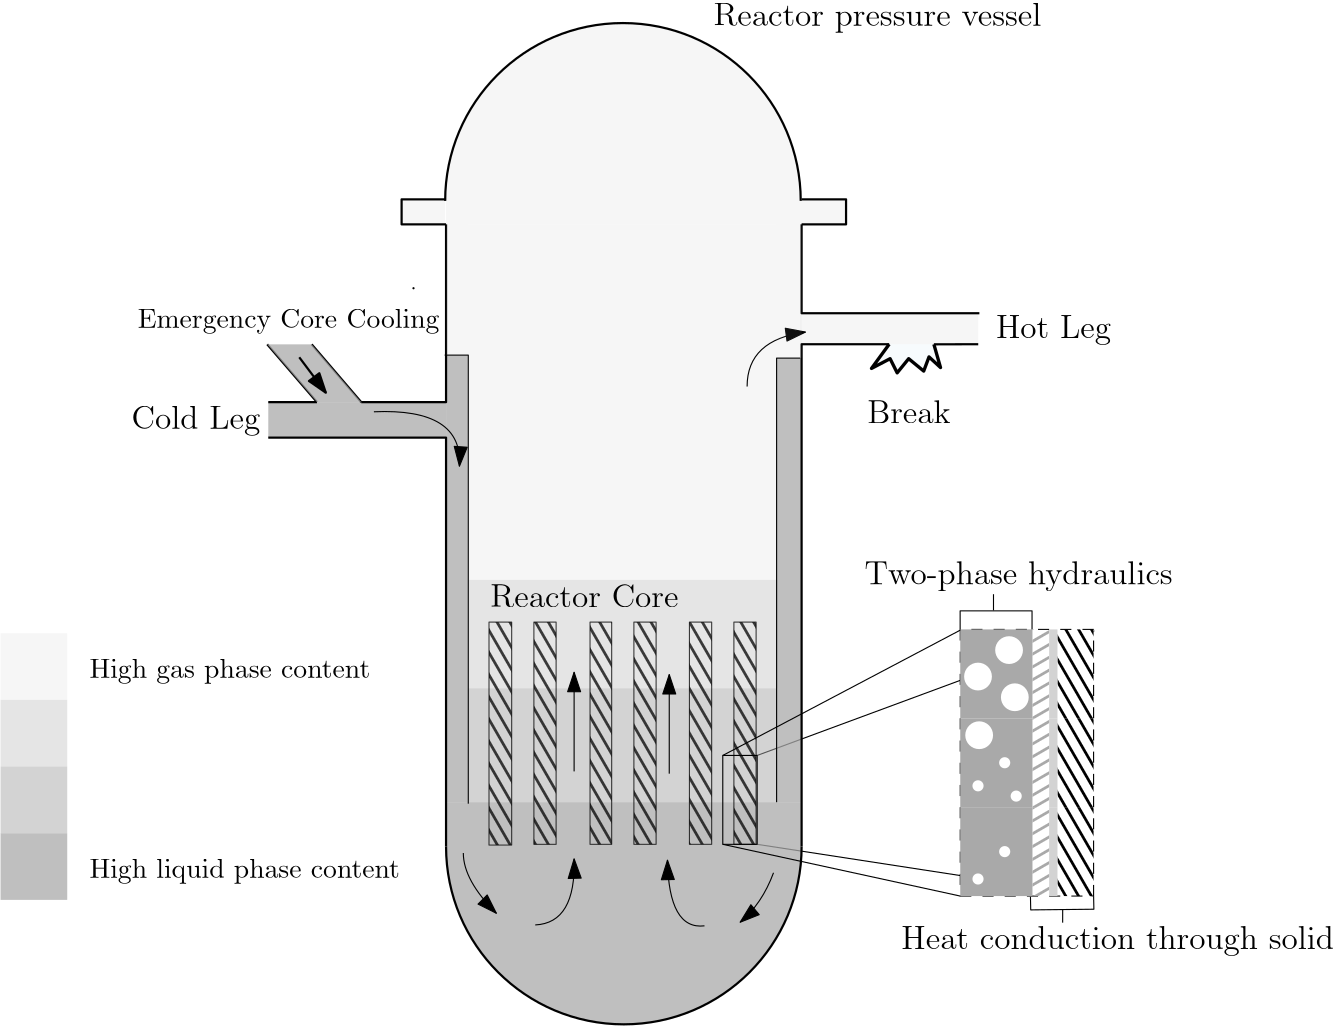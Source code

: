 <?xml version="1.0"?>
<!DOCTYPE ipe SYSTEM "ipe.dtd">
<ipe version="70206" creator="Ipe 7.2.7">
<info created="D:20170501110047" modified="D:20171209151650"/>
<ipestyle name="basic">
<symbol name="arrow/arc(spx)">
<path stroke="sym-stroke" fill="sym-stroke" pen="sym-pen">
0 0 m
-1 0.333 l
-1 -0.333 l
h
</path>
</symbol>
<symbol name="arrow/farc(spx)">
<path stroke="sym-stroke" fill="white" pen="sym-pen">
0 0 m
-1 0.333 l
-1 -0.333 l
h
</path>
</symbol>
<symbol name="arrow/ptarc(spx)">
<path stroke="sym-stroke" fill="sym-stroke" pen="sym-pen">
0 0 m
-1 0.333 l
-0.8 0 l
-1 -0.333 l
h
</path>
</symbol>
<symbol name="arrow/fptarc(spx)">
<path stroke="sym-stroke" fill="white" pen="sym-pen">
0 0 m
-1 0.333 l
-0.8 0 l
-1 -0.333 l
h
</path>
</symbol>
<symbol name="mark/circle(sx)" transformations="translations">
<path fill="sym-stroke">
0.6 0 0 0.6 0 0 e
0.4 0 0 0.4 0 0 e
</path>
</symbol>
<symbol name="mark/disk(sx)" transformations="translations">
<path fill="sym-stroke">
0.6 0 0 0.6 0 0 e
</path>
</symbol>
<symbol name="mark/fdisk(sfx)" transformations="translations">
<group>
<path fill="sym-fill">
0.5 0 0 0.5 0 0 e
</path>
<path fill="sym-stroke" fillrule="eofill">
0.6 0 0 0.6 0 0 e
0.4 0 0 0.4 0 0 e
</path>
</group>
</symbol>
<symbol name="mark/box(sx)" transformations="translations">
<path fill="sym-stroke" fillrule="eofill">
-0.6 -0.6 m
0.6 -0.6 l
0.6 0.6 l
-0.6 0.6 l
h
-0.4 -0.4 m
0.4 -0.4 l
0.4 0.4 l
-0.4 0.4 l
h
</path>
</symbol>
<symbol name="mark/square(sx)" transformations="translations">
<path fill="sym-stroke">
-0.6 -0.6 m
0.6 -0.6 l
0.6 0.6 l
-0.6 0.6 l
h
</path>
</symbol>
<symbol name="mark/fsquare(sfx)" transformations="translations">
<group>
<path fill="sym-fill">
-0.5 -0.5 m
0.5 -0.5 l
0.5 0.5 l
-0.5 0.5 l
h
</path>
<path fill="sym-stroke" fillrule="eofill">
-0.6 -0.6 m
0.6 -0.6 l
0.6 0.6 l
-0.6 0.6 l
h
-0.4 -0.4 m
0.4 -0.4 l
0.4 0.4 l
-0.4 0.4 l
h
</path>
</group>
</symbol>
<symbol name="mark/cross(sx)" transformations="translations">
<group>
<path fill="sym-stroke">
-0.43 -0.57 m
0.57 0.43 l
0.43 0.57 l
-0.57 -0.43 l
h
</path>
<path fill="sym-stroke">
-0.43 0.57 m
0.57 -0.43 l
0.43 -0.57 l
-0.57 0.43 l
h
</path>
</group>
</symbol>
<symbol name="arrow/fnormal(spx)">
<path stroke="sym-stroke" fill="white" pen="sym-pen">
0 0 m
-1 0.333 l
-1 -0.333 l
h
</path>
</symbol>
<symbol name="arrow/pointed(spx)">
<path stroke="sym-stroke" fill="sym-stroke" pen="sym-pen">
0 0 m
-1 0.333 l
-0.8 0 l
-1 -0.333 l
h
</path>
</symbol>
<symbol name="arrow/fpointed(spx)">
<path stroke="sym-stroke" fill="white" pen="sym-pen">
0 0 m
-1 0.333 l
-0.8 0 l
-1 -0.333 l
h
</path>
</symbol>
<symbol name="arrow/linear(spx)">
<path stroke="sym-stroke" pen="sym-pen">
-1 0.333 m
0 0 l
-1 -0.333 l
</path>
</symbol>
<symbol name="arrow/fdouble(spx)">
<path stroke="sym-stroke" fill="white" pen="sym-pen">
0 0 m
-1 0.333 l
-1 -0.333 l
h
-1 0 m
-2 0.333 l
-2 -0.333 l
h
</path>
</symbol>
<symbol name="arrow/double(spx)">
<path stroke="sym-stroke" fill="sym-stroke" pen="sym-pen">
0 0 m
-1 0.333 l
-1 -0.333 l
h
-1 0 m
-2 0.333 l
-2 -0.333 l
h
</path>
</symbol>
<pen name="heavier" value="0.8"/>
<pen name="fat" value="1.2"/>
<pen name="ultrafat" value="2"/>
<symbolsize name="large" value="5"/>
<symbolsize name="small" value="2"/>
<symbolsize name="tiny" value="1.1"/>
<arrowsize name="large" value="10"/>
<arrowsize name="small" value="5"/>
<arrowsize name="tiny" value="3"/>
<color name="red" value="1 0 0"/>
<color name="green" value="0 1 0"/>
<color name="blue" value="0 0 1"/>
<color name="yellow" value="1 1 0"/>
<color name="orange" value="1 0.647 0"/>
<color name="gold" value="1 0.843 0"/>
<color name="purple" value="0.627 0.125 0.941"/>
<color name="gray" value="0.745"/>
<color name="brown" value="0.647 0.165 0.165"/>
<color name="navy" value="0 0 0.502"/>
<color name="pink" value="1 0.753 0.796"/>
<color name="seagreen" value="0.18 0.545 0.341"/>
<color name="turquoise" value="0.251 0.878 0.816"/>
<color name="violet" value="0.933 0.51 0.933"/>
<color name="darkblue" value="0 0 0.545"/>
<color name="darkcyan" value="0 0.545 0.545"/>
<color name="darkgray" value="0.663"/>
<color name="darkgreen" value="0 0.392 0"/>
<color name="darkmagenta" value="0.545 0 0.545"/>
<color name="darkorange" value="1 0.549 0"/>
<color name="darkred" value="0.545 0 0"/>
<color name="lightblue" value="0.678 0.847 0.902"/>
<color name="lightcyan" value="0.878 1 1"/>
<color name="lightgray" value="0.827"/>
<color name="lightgreen" value="0.565 0.933 0.565"/>
<color name="lightyellow" value="1 1 0.878"/>
<dashstyle name="dashed" value="[4] 0"/>
<dashstyle name="dotted" value="[1 3] 0"/>
<dashstyle name="dash dotted" value="[4 2 1 2] 0"/>
<dashstyle name="dash dot dotted" value="[4 2 1 2 1 2] 0"/>
<textsize name="large" value="\large"/>
<textsize name="Large" value="\Large"/>
<textsize name="LARGE" value="\LARGE"/>
<textsize name="huge" value="\huge"/>
<textsize name="Huge" value="\Huge"/>
<textsize name="small" value="\small"/>
<textsize name="footnote" value="\footnotesize"/>
<textsize name="tiny" value="\tiny"/>
<textstyle name="center" begin="\begin{center}" end="\end{center}"/>
<textstyle name="itemize" begin="\begin{itemize}" end="\end{itemize}"/>
<textstyle name="item" begin="\begin{itemize}\item{}" end="\end{itemize}"/>
<gridsize name="4 pts" value="4"/>
<gridsize name="8 pts (~3 mm)" value="8"/>
<gridsize name="16 pts (~6 mm)" value="16"/>
<gridsize name="32 pts (~12 mm)" value="32"/>
<gridsize name="10 pts (~3.5 mm)" value="10"/>
<gridsize name="20 pts (~7 mm)" value="20"/>
<gridsize name="14 pts (~5 mm)" value="14"/>
<gridsize name="28 pts (~10 mm)" value="28"/>
<gridsize name="56 pts (~20 mm)" value="56"/>
<anglesize name="90 deg" value="90"/>
<anglesize name="60 deg" value="60"/>
<anglesize name="45 deg" value="45"/>
<anglesize name="30 deg" value="30"/>
<anglesize name="22.5 deg" value="22.5"/>
<opacity name="10%" value="0.1"/>
<opacity name="30%" value="0.3"/>
<opacity name="50%" value="0.5"/>
<opacity name="75%" value="0.75"/>
<tiling name="falling" angle="-60" step="4" width="1"/>
<tiling name="rising" angle="30" step="4" width="1"/>
</ipestyle>
<page>
<layer name="alpha"/>
<view layers="alpha" active="alpha"/>
<path layer="alpha" matrix="0.540671 0 0 0.58198 174.617 172.52" stroke="black">
240 384 m
464 352 l
</path>
<path matrix="0.541846 0 0 1.40264 174.335 -200.38" stroke="black">
240 448 m
464 480 l
</path>
<path matrix="0.6 0 0 0.75 147.089 113.376" stroke="black" fill="white" dash="dashed">
384 480 m
384 352 l
464 352 l
464 480 l
h
</path>
<path matrix="1 0 0 1 128.379 -116.804" fill="darkgray" opacity="75%">
192 512 m
64 0 0 -64 128 512 64 512 a
64 528 m
64 512 l
192 512 l
192 528 l
192 528 l
192 528 l
h
</path>
<path matrix="1.14518 0 0 0.993308 91.0691 2.75203" fill="darkgray" opacity="75%">
192.379 572.126 m
192.379 411.196 l
200.238 411.196 l
200.238 572.126 l
h
</path>
<path fill="darkgray" opacity="75%">
192.379 572.126 m
192.379 411.196 l
200.238 411.196 l
200.238 572.126 l
h
</path>
<path matrix="0.8685 0 0 1 89.0705 11.1963" fill="darkgray" opacity="30%">
128 480 m
128 440.982 l
256.492 440.982 l
256.492 480 l
h
</path>
<path fill="darkgray" opacity="75%">
192.379 555.196 m
192.379 542.412 l
128.379 542.412 l
128.379 555.196 l
h
</path>
<path matrix="1 0 0 1 -0.414063 0" fill="darkgray" opacity="10%">
320.379 587.196 m
320.379 576.045 l
384.379 576.045 l
384.379 587.196 l
h
</path>
<path matrix="1 0 0 1 64.3785 43.1963" fill="darkgray" opacity="10%">
255.682 584.462 m
64 0 0 64 191.682 584.462 127.682 584.462 a
128 576 m
112 576 l
112 585 l
128 585 l
256 576 m
272 576 l
272 585 l
256 585 l
127.682 584.462 m
127.682 576 l
256 576 l
256 584.462 l
h
</path>
<path matrix="1 0 0 1 128.06 51.658" stroke="black" pen="heavier">
192 576 m
64 0 0 64 128 576 64 576 a
</path>
<path matrix="0.864957 0 0 3.28054 89.5239 -955.462" fill="darkgray" opacity="10%">
128 480 m
128 440.982 l
256.492 440.982 l
256.492 480 l
h
</path>
<path matrix="0.868282 0 0 0.853791 89.0983 69.6797" fill="darkgray" opacity="50%">
128 448 m
128 400 l
256 400 l
256 448 l
h
</path>
<path matrix="1 0 0 1 128.379 -116.804" stroke="black" pen="heavier">
192 512 m
64 0 0 -64 128 512 64 512 a
</path>
<path matrix="1 0 0 1.15012 64.3785 -46.4504" stroke="black" pen="heavier">
128 384 m
128 512 l
128 512 l
64 512 l
</path>
<path matrix="0.492548 0 0 1.41288 194.286 -147.349" stroke="black" pen="heavier">
256 384 m
256 512 l
320 512 l
</path>
<path matrix="0.477207 0 0 2 131.296 -532.804" stroke="black" pen="heavier">
64 544 m
128 544 l
128 576 l
</path>
<path matrix="1 0 0 1 64.3785 43.1963" stroke="black" pen="heavier">
320 544 m
256 544 l
256 576 l
</path>
<path matrix="1 0 0 1 64.3785 43.1963" stroke="black" pen="heavier">
128 576 m
112 576 l
112 585 l
128 585 l
</path>
<path matrix="1 0 0 1 64.3785 11.1963" stroke="black" pen="heavier" cap="1">
116.28 585.002 m
116.28 585.002 l
</path>
<path matrix="1 0 0 1 208.379 43.1963" stroke="black" pen="heavier">
112 576 m
128 576 l
128 585 l
112 585 l
</path>
<path matrix="1.33333 0 0 1 10.6667 12" stroke="0" fill="black" opacity="75%" tiling="falling">
160 464 m
160 384 l
166 384 l
166 464 l
h
</path>
<path matrix="1.29797 0 0 1 36.537 12" stroke="0" fill="black" opacity="75%" tiling="falling">
160 464 m
160 384 l
166 384 l
166 464 l
h
</path>
<path matrix="1.33333 0 0 1 46.6667 12" stroke="0" fill="black" opacity="75%" tiling="falling">
160 464 m
160 384 l
166 384 l
166 464 l
h
</path>
<path matrix="1.33333 0 0 1 66.6667 12" stroke="0" fill="black" opacity="75%" tiling="falling">
160 464 m
160 384 l
166 384 l
166 464 l
h
</path>
<path matrix="1.35997 0 0 1.00332 -9.75447 10.4601" stroke="0" fill="black" opacity="75%" tiling="falling">
160 464 m
160 384 l
166 384 l
166 464 l
h
</path>
<path matrix="1.33333 0 0 1 -16 12" stroke="0" fill="black" opacity="75%" tiling="falling">
240 464 m
240 384 l
234 384 l
234 464 l
h
</path>
<path matrix="1 0 0 1 64.3785 11.1963" stroke="black">
127.5 560.93 m
136 560.93 l
136 399.445 l
</path>
<path matrix="1 0 0 1 -22.5114 9.3763" fill="darkgray">
400 464 m
400 432 l
426 432 l
426 464 l
h
</path>
<path matrix="1 0 0 1 -22.5114 9.3763" fill="darkgray">
400 432 m
400 400 l
426 400 l
426 432 l
h
</path>
<path matrix="1 0 0 1 -22.5114 9.3763" fill="darkgray">
400 400 m
400 368 l
426 368 l
426 400 l
h
</path>
<path matrix="1 0 0 1 -22.5114 9.3763" fill="1">
2 0 0 2 416 384 e
</path>
<path matrix="1 0 0 1 -22.5114 41.3763" fill="1">
2 0 0 2 416 384 e
</path>
<path matrix="1 0 0 1 -32.1154 33.064" fill="1">
2 0 0 2 416 384 e
</path>
<path matrix="1 0 0 1 -32.1154 -0.475133" fill="1">
2 0 0 2 416 384 e
</path>
<path matrix="1 0 0 1 -31.7013 51.2827" fill="1">
5 0 0 5 416 384 e
</path>
<path matrix="1 0 0 1 -32.1153 72.4003" fill="1">
5 0 0 5 416 384 e
</path>
<path matrix="1 0 0 1 -18.8653 64.9471" fill="1">
5 0 0 5 416 384 e
</path>
<path matrix="1 0 0 1 -20.9356 81.9237" fill="1">
5 0 0 5 416 384 e
</path>
<path matrix="1 0 0 1 -18.3708 29.3685" fill="1">
2 0 0 2 416 384 e
</path>
<path matrix="1 0 0 1 -22.5114 -22.6237" fill="black" tiling="falling">
435 464 m
435 432 l
448 432 l
448 464 l
h
</path>
<path matrix="1 0 0 1 -22.5114 -54.6237" fill="black" tiling="falling">
435 464 m
435 432 l
448 432 l
448 464 l
h
</path>
<path matrix="1 0 0 1 -22.5114 -22.6237" fill="lightgray">
432 464 m
432 432 l
435 432 l
435 464 l
h
</path>
<path matrix="1 0 0 1 -22.5114 -54.6237" fill="lightgray">
432 464 m
432 432 l
435 432 l
435 464 l
h
</path>
<path matrix="1 0 0 1 -12.5114 -54.6237" fill="darkgray" tiling="rising">
416 464 m
416 432 l
422 432 l
422 464 l
h
</path>
<path matrix="1 0 0 1 -12.5114 -22.6237" fill="darkgray" tiling="rising">
416 464 m
416 432 l
422 432 l
422 464 l
h
</path>
<path matrix="0.534299 0 0 0.58198 172.317 172.52" stroke="black">
224 384 m
384 352 l
</path>
<text matrix="1 0 0 1 -136.993 73.5963" transformations="translations" pos="480 416" stroke="black" type="label" width="111.012" height="8.307" depth="2.32" valign="baseline" size="large">Two-phase hydraulics</text>
<text matrix="0.994039 0 0 1.00766 -89.0574 -28.6506" transformations="translations" pos="448 384" stroke="black" type="label" width="155.815" height="8.307" depth="2.32" valign="baseline" size="large">Heat conduction through solid</text>
<path matrix="1.13193 0 0 0.518174 -79.2737 228.085" stroke="black">
403.489 473.376 m
403.489 486.257 l
426.358 486.257 l
426.358 473.376 l
</path>
<path matrix="0.455615 0 0 0.643606 200.784 167.255" stroke="black">
414.108 486.257 m
414.108 495.322 l
</path>
<path matrix="-11.5414 0 0 0.609907 4919.45 148.183" stroke="black">
390.341 367.795 m
390.342 360.078 l
</path>
<path matrix="-0.994161 -0.0106271 0.00762643 -0.365905 823.021 554.852" stroke="black">
403.489 473.376 m
403.489 486.257 l
426.358 486.257 l
426.358 473.376 l
</path>
<path matrix="1 0 0 1 64.3785 11.1963" stroke="black">
255.5 559.853 m
247 559.853 l
247 399.983 l
</path>
<text matrix="1 0 0 1 69.4384 89.5868" transformations="translations" pos="138.864 391.8" stroke="black" type="label" width="67.795" height="8.169" depth="0" valign="baseline" size="large">Reactor Core</text>
<text matrix="1 0 0 1 -158.147 107.764" transformations="translations" pos="446.762 582.89" stroke="black" type="label" width="118.131" height="8.307" depth="2.32" valign="baseline" size="large">Reactor pressure vessel</text>
<text matrix="1 0 0 1 -373.46 -29.2287" transformations="translations" pos="452.61 574.812" stroke="black" type="label" width="46.334" height="8.307" depth="2.32" valign="baseline" size="large">Cold Leg</text>
<text matrix="1 0 0 1 -60.1799 -62.2792" transformations="translations" pos="450.51 640.59" stroke="black" type="label" width="41.452" height="8.174" depth="2.32" valign="baseline" size="large">Hot Leg</text>
<path matrix="1 0 0 1 8.3972 2.79907" stroke="black" arrow="normal/normal">
158.008 548.921 m
190.197 550.321
188.798 529.328 c
</path>
<path stroke="black" arrow="normal/normal">
198.594 392.873 m
198.594 383.076
210.49 371.18 c
</path>
<path stroke="black" arrow="normal/normal">
238.481 422.263 m
238.481 457.951 l
</path>
<path stroke="black" arrow="normal/normal">
300.76 560.817 m
300.76 577.611
321.753 580.41 c
</path>
<path stroke="black" arrow="normal/normal">
224.486 366.982 m
239.181 367.681
238.481 390.774 c
</path>
<path fill="darkgray" opacity="10%">
192.379 619.196 m
192.379 572.126 l
200.238 572.126 l
200.238 619.196 l
h
</path>
<path matrix="1.14518 0 0 1.02288 91.0691 -14.1669" fill="darkgray" opacity="10%">
192.379 619.196 m
192.379 572.126 l
200.238 572.126 l
200.238 619.196 l
h
</path>
<path matrix="1 0 0 1 34.2491 -0.82788" stroke="black" arrow="normal/normal">
238.481 422.263 m
238.481 457.951 l
</path>
<path matrix="0.00491511 -1.71503 0.557182 0.0151289 66.5111 769.75" stroke="black" rarrow="normal/normal">
224.486 366.982 m
239.181 367.681
238.481 390.774 c
</path>
<path stroke="black" arrow="normal/normal">
310.267 385.764 m
306.127 374.584
298.259 367.959 c
</path>
<path stroke="black" pen="heavier">
368 576 m
383.964 576.045 l
</path>
<path fill="lightblue" opacity="10%">
351.902 576.045 m
345.542 567.33 l
352.231 570.834 l
354.779 565.738 l
358.92 570.834 l
364.334 566.375 l
366.245 571.471 l
370.386 567.649 l
368 576 l
368 576 l
</path>
<path stroke="black" pen="fat">
351.902 576.045 m
345.542 567.33 l
352.231 570.834 l
354.779 565.738 l
358.92 570.834 l
364.334 566.375 l
366.245 571.471 l
370.386 567.649 l
368 576 l
368 576 l
</path>
<text matrix="1 0 0 1 3.47869 -9.60346" transformations="translations" pos="340.494 557.211" stroke="black" type="label" width="30.076" height="8.302" depth="0" valign="baseline" size="large">Break</text>
<path stroke="black" pen="heavier">
128 576 m
145.906 555.196 l
</path>
<path stroke="black" pen="heavier">
144 576 m
161.837 555.196 l
</path>
<path stroke="black" pen="heavier">
145.906 555.196 m
128.379 555.196 l
</path>
<path fill="darkgray" opacity="75%">
128 576 m
144 576 l
161.837 555.196 l
145.906 555.196 l
128 576 l
</path>
<text matrix="1 0 0 1 -30.6345 -26.0137" transformations="translations" pos="112 608" stroke="black" type="label" width="108.676" height="6.926" depth="1.93" valign="baseline">Emergency Core Cooling</text>
<path stroke="black" pen="heavier" arrow="normal/normal">
139.534 571.34 m
149.093 558.596 l
</path>
<path matrix="1 0 0 1 -32 32" fill="darkgray" opacity="30%">
64 416 m
64 392 l
88 392 l
88 416 l
h
</path>
<path matrix="1 0 0 1 -32 32" fill="darkgray" opacity="50%">
64 392 m
64 368 l
88 368 l
88 392 l
h
</path>
<path matrix="1 0 0 1 -32 32" fill="darkgray" opacity="75%">
64 368 m
64 344 l
88 344 l
88 368 l
h
</path>
<path matrix="1 0 0 1 -32 32" fill="darkgray" opacity="10%">
64 440 m
64 416 l
88 416 l
88 440 l
h
</path>
<text matrix="1 0 0 1 -72 16" transformations="translations" pos="136 368" stroke="black" type="label" width="111.859" height="6.926" depth="1.93" valign="baseline">High liquid phase content</text>
<text matrix="1 0 0 1 -40 24" transformations="translations" pos="104 432" stroke="black" type="label" width="101.121" height="6.926" depth="1.93" valign="baseline">High gas phase content</text>
<path stroke="black">
292 428.002 m
292 396 l
304.378 396 l
304.378 428.002 l
h
</path>
<path matrix="0.534299 0 0 1.40956 172.317 -203.48" stroke="black">
224 448 m
384 480 l
</path>
<path matrix="1 0 0 1 -22.5114 9.3763" fill="black" tiling="falling">
435 464 m
435 432 l
448 432 l
448 464 l
h
</path>
<path matrix="1 0 0 1 -12.5114 9.3763" fill="darkgray" tiling="rising">
416 464 m
416 432 l
422 432 l
422 464 l
h
</path>
<path matrix="1 0 0 1 -22.5114 9.3763" fill="lightgray">
432 464 m
432 432 l
435 432 l
435 464 l
h
</path>
</page>
</ipe>
